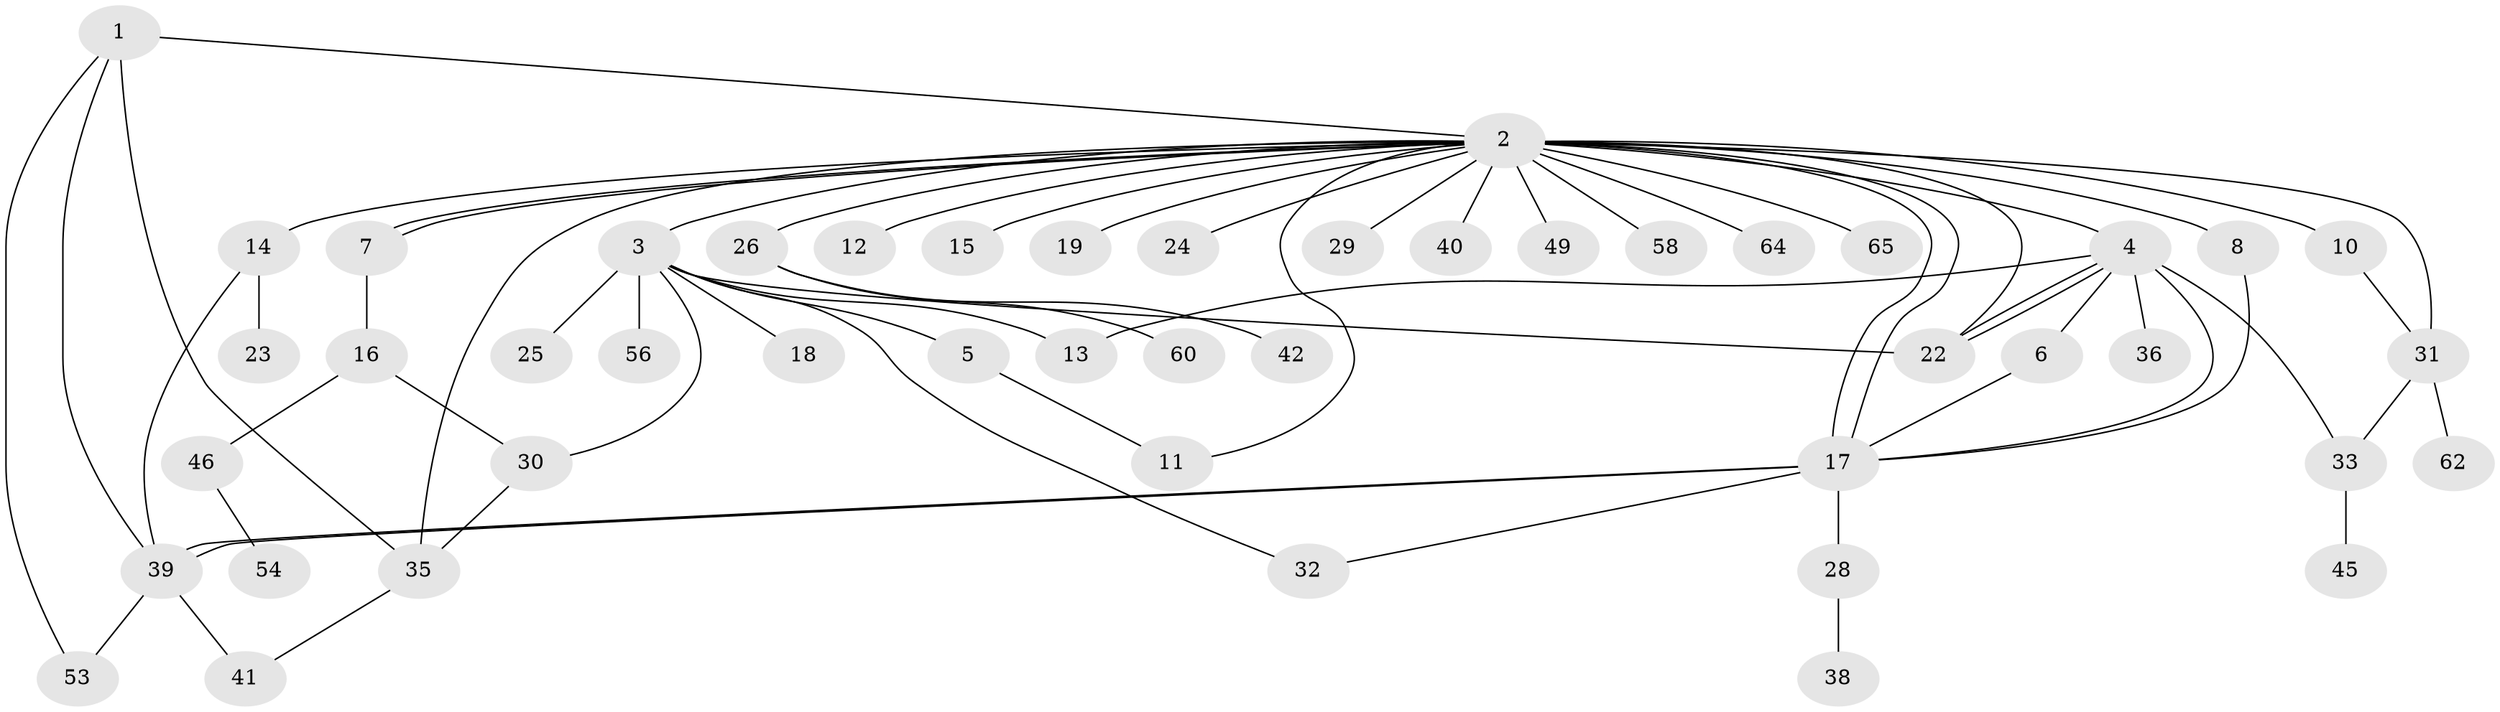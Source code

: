 // Generated by graph-tools (version 1.1) at 2025/23/03/03/25 07:23:48]
// undirected, 47 vertices, 67 edges
graph export_dot {
graph [start="1"]
  node [color=gray90,style=filled];
  1;
  2 [super="+52"];
  3 [super="+20"];
  4 [super="+9"];
  5;
  6;
  7;
  8 [super="+48"];
  10 [super="+37"];
  11 [super="+50"];
  12;
  13;
  14 [super="+55"];
  15;
  16 [super="+27"];
  17 [super="+21"];
  18;
  19 [super="+34"];
  22 [super="+44"];
  23;
  24;
  25;
  26 [super="+43"];
  28;
  29;
  30 [super="+47"];
  31 [super="+61"];
  32;
  33 [super="+63"];
  35 [super="+66"];
  36;
  38;
  39 [super="+51"];
  40;
  41;
  42;
  45;
  46 [super="+57"];
  49;
  53 [super="+59"];
  54;
  56;
  58;
  60;
  62;
  64;
  65;
  1 -- 2;
  1 -- 35;
  1 -- 39;
  1 -- 53;
  2 -- 3;
  2 -- 4;
  2 -- 7;
  2 -- 7;
  2 -- 8 [weight=2];
  2 -- 10;
  2 -- 12;
  2 -- 14;
  2 -- 15;
  2 -- 17;
  2 -- 17;
  2 -- 19;
  2 -- 22 [weight=2];
  2 -- 24;
  2 -- 26;
  2 -- 29;
  2 -- 31 [weight=2];
  2 -- 35;
  2 -- 40;
  2 -- 49;
  2 -- 58;
  2 -- 64;
  2 -- 65;
  2 -- 11;
  3 -- 5;
  3 -- 13;
  3 -- 18;
  3 -- 25;
  3 -- 30;
  3 -- 56;
  3 -- 22;
  3 -- 32;
  4 -- 6;
  4 -- 13;
  4 -- 17;
  4 -- 22;
  4 -- 22;
  4 -- 33;
  4 -- 36;
  5 -- 11;
  6 -- 17;
  7 -- 16;
  8 -- 17;
  10 -- 31;
  14 -- 23;
  14 -- 39;
  16 -- 30;
  16 -- 46;
  17 -- 28;
  17 -- 32;
  17 -- 39 [weight=2];
  17 -- 39;
  26 -- 42;
  26 -- 60;
  28 -- 38;
  30 -- 35;
  31 -- 62;
  31 -- 33;
  33 -- 45;
  35 -- 41;
  39 -- 41;
  39 -- 53;
  46 -- 54;
}
